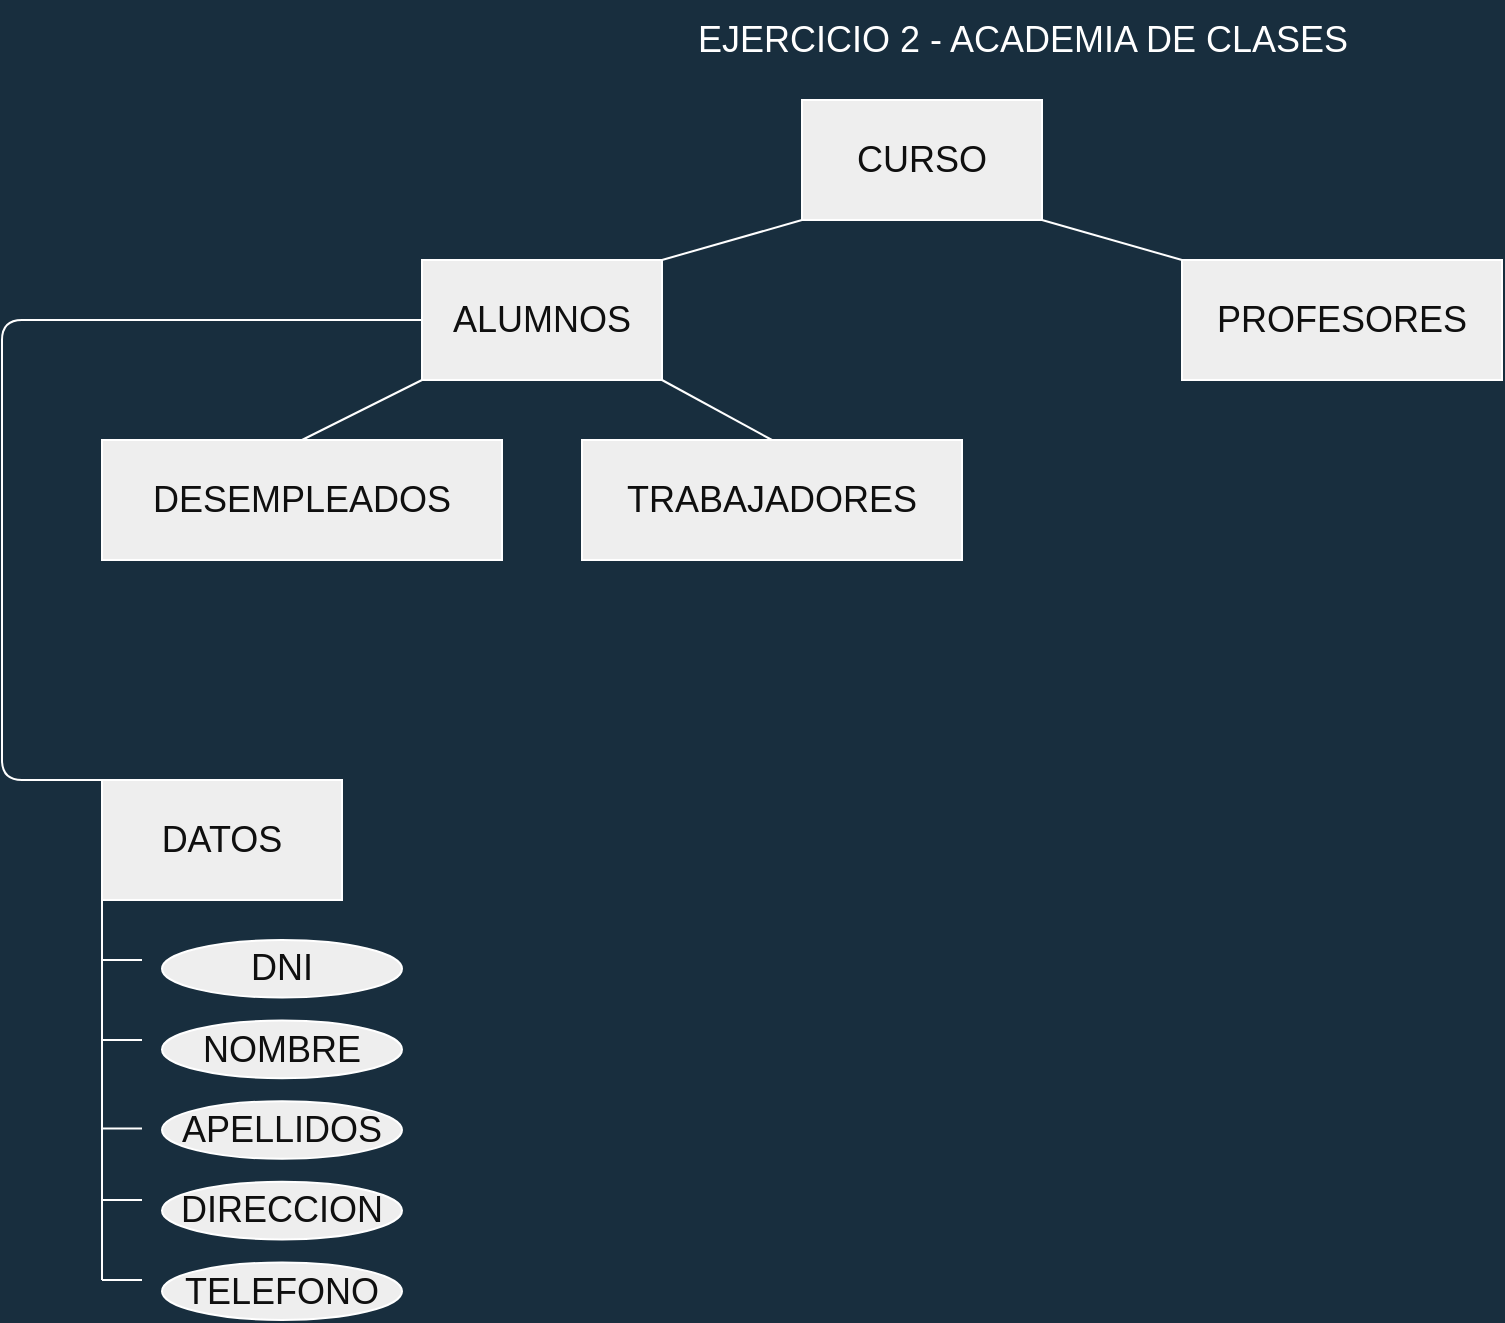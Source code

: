 <mxfile version="20.1.1" type="github">
  <diagram id="1pK2U52u39EcWoUf9Ywa" name="Página-1">
    <mxGraphModel dx="2031" dy="1063" grid="1" gridSize="10" guides="1" tooltips="1" connect="1" arrows="1" fold="1" page="1" pageScale="1" pageWidth="1169" pageHeight="827" background="#182E3E" math="0" shadow="0">
      <root>
        <mxCell id="0" />
        <mxCell id="1" parent="0" />
        <mxCell id="-nL9x9uwBdVTPMebP5XL-2" value="&lt;div&gt;&lt;font color=&quot;#FFFFFF&quot;&gt;EJERCICIO 2 - ACADEMIA DE CLASES&lt;/font&gt;&lt;/div&gt;" style="text;html=1;align=center;verticalAlign=middle;resizable=0;points=[];autosize=1;strokeColor=none;fillColor=none;fontSize=18;fontColor=#1A1A1A;shadow=0;" vertex="1" parent="1">
          <mxGeometry x="365" y="40" width="350" height="40" as="geometry" />
        </mxCell>
        <mxCell id="-nL9x9uwBdVTPMebP5XL-3" value="&lt;font color=&quot;#0F0F0F&quot;&gt;ALUMNOS&lt;/font&gt;" style="rounded=0;whiteSpace=wrap;html=1;shadow=0;sketch=0;fontSize=18;fontColor=#FFFFFF;strokeColor=#FFFFFF;fillColor=#EEEEEE;" vertex="1" parent="1">
          <mxGeometry x="240" y="170" width="120" height="60" as="geometry" />
        </mxCell>
        <mxCell id="-nL9x9uwBdVTPMebP5XL-4" value="DESEMPLEADOS" style="rounded=0;whiteSpace=wrap;html=1;shadow=0;sketch=0;fontSize=18;fontColor=#0F0F0F;strokeColor=#FFFFFF;fillColor=#EEEEEE;" vertex="1" parent="1">
          <mxGeometry x="80" y="260" width="200" height="60" as="geometry" />
        </mxCell>
        <mxCell id="-nL9x9uwBdVTPMebP5XL-6" value="TRABAJADORES" style="rounded=0;whiteSpace=wrap;html=1;shadow=0;sketch=0;fontSize=18;fontColor=#0F0F0F;strokeColor=#FFFFFF;fillColor=#EEEEEE;" vertex="1" parent="1">
          <mxGeometry x="320" y="260" width="190" height="60" as="geometry" />
        </mxCell>
        <mxCell id="-nL9x9uwBdVTPMebP5XL-7" value="" style="endArrow=none;html=1;rounded=1;sketch=0;fontSize=18;fontColor=#0F0F0F;strokeColor=#FFFFFF;curved=0;exitX=0.5;exitY=0;exitDx=0;exitDy=0;entryX=0;entryY=1;entryDx=0;entryDy=0;" edge="1" parent="1" source="-nL9x9uwBdVTPMebP5XL-4" target="-nL9x9uwBdVTPMebP5XL-3">
          <mxGeometry width="50" height="50" relative="1" as="geometry">
            <mxPoint x="510" y="460" as="sourcePoint" />
            <mxPoint x="560" y="410" as="targetPoint" />
          </mxGeometry>
        </mxCell>
        <mxCell id="-nL9x9uwBdVTPMebP5XL-8" value="" style="endArrow=none;html=1;rounded=1;sketch=0;fontSize=18;fontColor=#0F0F0F;strokeColor=#FFFFFF;curved=0;entryX=1;entryY=1;entryDx=0;entryDy=0;exitX=0.5;exitY=0;exitDx=0;exitDy=0;" edge="1" parent="1" source="-nL9x9uwBdVTPMebP5XL-6" target="-nL9x9uwBdVTPMebP5XL-3">
          <mxGeometry width="50" height="50" relative="1" as="geometry">
            <mxPoint x="510" y="460" as="sourcePoint" />
            <mxPoint x="560" y="410" as="targetPoint" />
          </mxGeometry>
        </mxCell>
        <mxCell id="-nL9x9uwBdVTPMebP5XL-10" value="&lt;div&gt;CURSO&lt;/div&gt;" style="rounded=0;whiteSpace=wrap;html=1;shadow=0;sketch=0;fontSize=18;fontColor=#0F0F0F;strokeColor=#FFFFFF;fillColor=#EEEEEE;" vertex="1" parent="1">
          <mxGeometry x="430" y="90" width="120" height="60" as="geometry" />
        </mxCell>
        <mxCell id="-nL9x9uwBdVTPMebP5XL-11" value="" style="endArrow=none;html=1;rounded=1;sketch=0;fontSize=18;fontColor=#0F0F0F;strokeColor=#FFFFFF;curved=0;entryX=0;entryY=1;entryDx=0;entryDy=0;exitX=1;exitY=0;exitDx=0;exitDy=0;" edge="1" parent="1" source="-nL9x9uwBdVTPMebP5XL-3" target="-nL9x9uwBdVTPMebP5XL-10">
          <mxGeometry width="50" height="50" relative="1" as="geometry">
            <mxPoint x="510" y="460" as="sourcePoint" />
            <mxPoint x="560" y="410" as="targetPoint" />
          </mxGeometry>
        </mxCell>
        <mxCell id="-nL9x9uwBdVTPMebP5XL-12" value="PROFESORES" style="rounded=0;whiteSpace=wrap;html=1;shadow=0;sketch=0;fontSize=18;fontColor=#0F0F0F;strokeColor=#FFFFFF;fillColor=#EEEEEE;" vertex="1" parent="1">
          <mxGeometry x="620" y="170" width="160" height="60" as="geometry" />
        </mxCell>
        <mxCell id="-nL9x9uwBdVTPMebP5XL-13" value="" style="endArrow=none;html=1;rounded=1;sketch=0;fontSize=18;fontColor=#0F0F0F;strokeColor=#FFFFFF;curved=0;exitX=1;exitY=1;exitDx=0;exitDy=0;entryX=0;entryY=0;entryDx=0;entryDy=0;" edge="1" parent="1" source="-nL9x9uwBdVTPMebP5XL-10" target="-nL9x9uwBdVTPMebP5XL-12">
          <mxGeometry width="50" height="50" relative="1" as="geometry">
            <mxPoint x="510" y="460" as="sourcePoint" />
            <mxPoint x="560" y="410" as="targetPoint" />
          </mxGeometry>
        </mxCell>
        <mxCell id="-nL9x9uwBdVTPMebP5XL-14" value="DATOS" style="rounded=0;whiteSpace=wrap;html=1;shadow=0;sketch=0;fontSize=18;fontColor=#0F0F0F;strokeColor=#FFFFFF;fillColor=#EEEEEE;" vertex="1" parent="1">
          <mxGeometry x="80" y="430" width="120" height="60" as="geometry" />
        </mxCell>
        <mxCell id="-nL9x9uwBdVTPMebP5XL-21" value="" style="group" vertex="1" connectable="0" parent="1">
          <mxGeometry x="110" y="510" width="120" height="190" as="geometry" />
        </mxCell>
        <mxCell id="-nL9x9uwBdVTPMebP5XL-15" value="DNI" style="ellipse;whiteSpace=wrap;html=1;rounded=0;shadow=0;sketch=0;fontSize=18;fontColor=#0F0F0F;strokeColor=#FFFFFF;fillColor=#EEEEEE;" vertex="1" parent="-nL9x9uwBdVTPMebP5XL-21">
          <mxGeometry width="120" height="28.788" as="geometry" />
        </mxCell>
        <mxCell id="-nL9x9uwBdVTPMebP5XL-16" value="NOMBRE" style="ellipse;whiteSpace=wrap;html=1;rounded=0;shadow=0;sketch=0;fontSize=18;fontColor=#0F0F0F;strokeColor=#FFFFFF;fillColor=#EEEEEE;" vertex="1" parent="-nL9x9uwBdVTPMebP5XL-21">
          <mxGeometry y="40.303" width="120" height="28.788" as="geometry" />
        </mxCell>
        <mxCell id="-nL9x9uwBdVTPMebP5XL-18" value="APELLIDOS" style="ellipse;whiteSpace=wrap;html=1;rounded=0;shadow=0;sketch=0;fontSize=18;fontColor=#0F0F0F;strokeColor=#FFFFFF;fillColor=#EEEEEE;" vertex="1" parent="-nL9x9uwBdVTPMebP5XL-21">
          <mxGeometry y="80.606" width="120" height="28.788" as="geometry" />
        </mxCell>
        <mxCell id="-nL9x9uwBdVTPMebP5XL-19" value="DIRECCION" style="ellipse;whiteSpace=wrap;html=1;rounded=0;shadow=0;sketch=0;fontSize=18;fontColor=#0F0F0F;strokeColor=#FFFFFF;fillColor=#EEEEEE;" vertex="1" parent="-nL9x9uwBdVTPMebP5XL-21">
          <mxGeometry y="120.909" width="120" height="28.788" as="geometry" />
        </mxCell>
        <mxCell id="-nL9x9uwBdVTPMebP5XL-20" value="TELEFONO" style="ellipse;whiteSpace=wrap;html=1;rounded=0;shadow=0;sketch=0;fontSize=18;fontColor=#0F0F0F;strokeColor=#FFFFFF;fillColor=#EEEEEE;" vertex="1" parent="-nL9x9uwBdVTPMebP5XL-21">
          <mxGeometry y="161.212" width="120" height="28.788" as="geometry" />
        </mxCell>
        <mxCell id="-nL9x9uwBdVTPMebP5XL-22" value="" style="endArrow=none;html=1;rounded=1;sketch=0;fontSize=18;fontColor=#0F0F0F;strokeColor=#FFFFFF;curved=0;entryX=0;entryY=1;entryDx=0;entryDy=0;" edge="1" parent="1" target="-nL9x9uwBdVTPMebP5XL-14">
          <mxGeometry width="50" height="50" relative="1" as="geometry">
            <mxPoint x="80" y="680" as="sourcePoint" />
            <mxPoint x="560" y="410" as="targetPoint" />
          </mxGeometry>
        </mxCell>
        <mxCell id="-nL9x9uwBdVTPMebP5XL-23" value="" style="endArrow=none;html=1;rounded=1;sketch=0;fontSize=18;fontColor=#0F0F0F;strokeColor=#FFFFFF;curved=0;" edge="1" parent="1">
          <mxGeometry width="50" height="50" relative="1" as="geometry">
            <mxPoint x="80" y="680" as="sourcePoint" />
            <mxPoint x="100" y="680" as="targetPoint" />
          </mxGeometry>
        </mxCell>
        <mxCell id="-nL9x9uwBdVTPMebP5XL-25" value="" style="endArrow=none;html=1;rounded=1;sketch=0;fontSize=18;fontColor=#0F0F0F;strokeColor=#FFFFFF;curved=0;" edge="1" parent="1">
          <mxGeometry width="50" height="50" relative="1" as="geometry">
            <mxPoint x="80" y="640" as="sourcePoint" />
            <mxPoint x="100" y="640" as="targetPoint" />
          </mxGeometry>
        </mxCell>
        <mxCell id="-nL9x9uwBdVTPMebP5XL-27" value="" style="endArrow=none;html=1;rounded=1;sketch=0;fontSize=18;fontColor=#0F0F0F;strokeColor=#FFFFFF;curved=0;" edge="1" parent="1">
          <mxGeometry width="50" height="50" relative="1" as="geometry">
            <mxPoint x="80" y="604.29" as="sourcePoint" />
            <mxPoint x="100" y="604.29" as="targetPoint" />
          </mxGeometry>
        </mxCell>
        <mxCell id="-nL9x9uwBdVTPMebP5XL-28" value="" style="endArrow=none;html=1;rounded=1;sketch=0;fontSize=18;fontColor=#0F0F0F;strokeColor=#FFFFFF;curved=0;" edge="1" parent="1">
          <mxGeometry width="50" height="50" relative="1" as="geometry">
            <mxPoint x="80" y="560" as="sourcePoint" />
            <mxPoint x="100" y="560" as="targetPoint" />
          </mxGeometry>
        </mxCell>
        <mxCell id="-nL9x9uwBdVTPMebP5XL-29" value="" style="endArrow=none;html=1;rounded=1;sketch=0;fontSize=18;fontColor=#0F0F0F;strokeColor=#FFFFFF;curved=0;" edge="1" parent="1">
          <mxGeometry width="50" height="50" relative="1" as="geometry">
            <mxPoint x="80" y="520" as="sourcePoint" />
            <mxPoint x="100" y="520" as="targetPoint" />
          </mxGeometry>
        </mxCell>
        <mxCell id="-nL9x9uwBdVTPMebP5XL-30" value="" style="endArrow=none;html=1;rounded=1;sketch=0;fontSize=18;fontColor=#0F0F0F;strokeColor=#FFFFFF;curved=0;entryX=0;entryY=0.5;entryDx=0;entryDy=0;exitX=0;exitY=0;exitDx=0;exitDy=0;" edge="1" parent="1" source="-nL9x9uwBdVTPMebP5XL-14" target="-nL9x9uwBdVTPMebP5XL-3">
          <mxGeometry width="50" height="50" relative="1" as="geometry">
            <mxPoint x="30" y="600" as="sourcePoint" />
            <mxPoint x="560" y="410" as="targetPoint" />
            <Array as="points">
              <mxPoint x="30" y="430" />
              <mxPoint x="30" y="200" />
            </Array>
          </mxGeometry>
        </mxCell>
      </root>
    </mxGraphModel>
  </diagram>
</mxfile>
